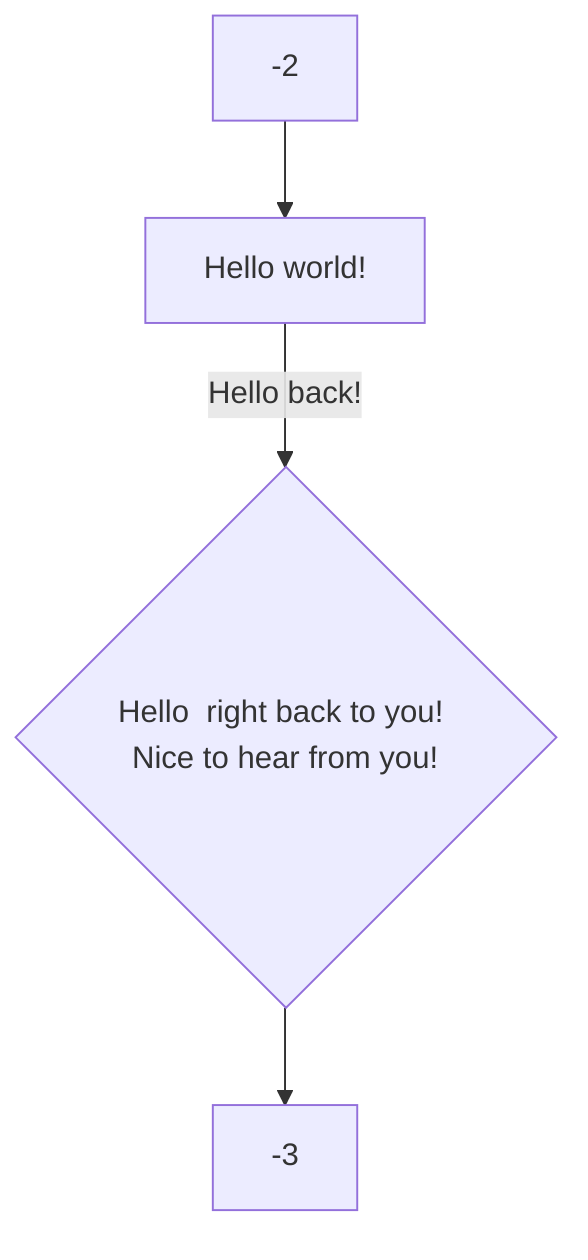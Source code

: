 flowchart TD
    1["Hello world!"]
    4{"Hello  right back to you! Nice to hear from you!"}
    1 -->|Hello back!| 4
    -2 --> 1
    4 --> -3
